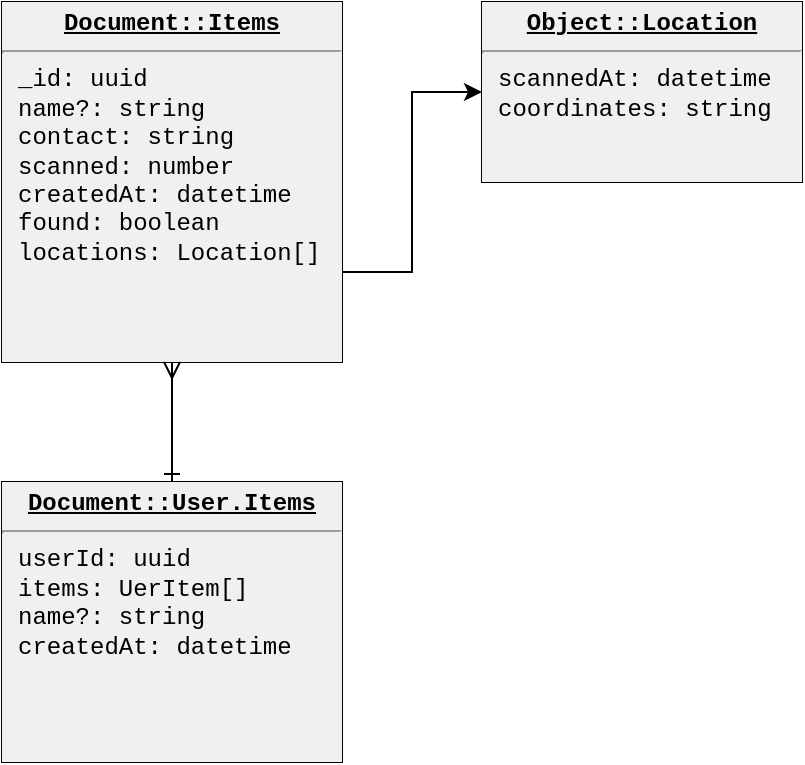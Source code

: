 <mxfile>
    <diagram name="Page-1" id="2ca16b54-16f6-2749-3443-fa8db7711227">
        <mxGraphModel dx="832" dy="696" grid="1" gridSize="10" guides="1" tooltips="1" connect="1" arrows="1" fold="1" page="1" pageScale="1" pageWidth="1100" pageHeight="850" background="none" math="0" shadow="0">
            <root>
                <mxCell id="0"/>
                <mxCell id="1" parent="0"/>
                <mxCell id="fCAyC6eICyOKbPYqp32g-8" value="&lt;p style=&quot;margin:0px;margin-top:4px;text-align:center;text-decoration:underline;&quot;&gt;&lt;b&gt;Object::Location&lt;/b&gt;&lt;/p&gt;&lt;hr&gt;&lt;p style=&quot;margin:0px;margin-left:8px;&quot;&gt;scannedAt: datetime&lt;br&gt;coordinates: string&lt;/p&gt;" style="verticalAlign=top;align=left;overflow=fill;fontSize=12;fontFamily=Courier New;html=1;fontColor=#000000;fillColor=default;labelBackgroundColor=#F0F0F0;" parent="1" vertex="1">
                    <mxGeometry x="320" y="80" width="160" height="90" as="geometry"/>
                </mxCell>
                <mxCell id="fCAyC6eICyOKbPYqp32g-14" style="edgeStyle=orthogonalEdgeStyle;rounded=0;orthogonalLoop=1;jettySize=auto;html=1;exitX=1;exitY=0.75;exitDx=0;exitDy=0;fontFamily=Courier New;fontSize=12;fontColor=#000000;" parent="1" source="fCAyC6eICyOKbPYqp32g-11" target="fCAyC6eICyOKbPYqp32g-8" edge="1">
                    <mxGeometry relative="1" as="geometry"/>
                </mxCell>
                <mxCell id="fCAyC6eICyOKbPYqp32g-11" value="&lt;p style=&quot;margin:0px;margin-top:4px;text-align:center;text-decoration:underline;&quot;&gt;&lt;b&gt;Document::Items&lt;/b&gt;&lt;/p&gt;&lt;hr&gt;&lt;p style=&quot;margin:0px;margin-left:8px;&quot;&gt;_id: uuid&lt;br&gt;&lt;/p&gt;&lt;p style=&quot;margin:0px;margin-left:8px;&quot;&gt;name?: string&lt;/p&gt;&lt;p style=&quot;margin:0px;margin-left:8px;&quot;&gt;contact: string&lt;/p&gt;&lt;p style=&quot;margin:0px;margin-left:8px;&quot;&gt;scanned: number&lt;/p&gt;&lt;p style=&quot;margin:0px;margin-left:8px;&quot;&gt;createdAt: datetime&lt;/p&gt;&lt;p style=&quot;margin:0px;margin-left:8px;&quot;&gt;found: boolean&lt;/p&gt;&lt;p style=&quot;margin:0px;margin-left:8px;&quot;&gt;locations: Location[]&lt;/p&gt;" style="verticalAlign=top;align=left;overflow=fill;fontSize=12;fontFamily=Courier New;html=1;labelBackgroundColor=#F0F0F0;fontColor=#000000;fillColor=default;" parent="1" vertex="1">
                    <mxGeometry x="80" y="80" width="170" height="180" as="geometry"/>
                </mxCell>
                <mxCell id="fCAyC6eICyOKbPYqp32g-18" style="edgeStyle=orthogonalEdgeStyle;rounded=0;orthogonalLoop=1;jettySize=auto;html=1;exitX=0.5;exitY=0;exitDx=0;exitDy=0;entryX=0.5;entryY=1;entryDx=0;entryDy=0;fontFamily=Courier New;fontSize=12;fontColor=#000000;startArrow=ERone;startFill=0;endArrow=ERmany;endFill=0;" parent="1" source="fCAyC6eICyOKbPYqp32g-16" target="fCAyC6eICyOKbPYqp32g-11" edge="1">
                    <mxGeometry relative="1" as="geometry"/>
                </mxCell>
                <mxCell id="fCAyC6eICyOKbPYqp32g-16" value="&lt;p style=&quot;margin: 0px ; margin-top: 4px ; text-align: center ; text-decoration: underline&quot;&gt;&lt;b&gt;Document::User.Items&lt;/b&gt;&lt;/p&gt;&lt;hr&gt;&lt;p style=&quot;margin: 0px ; margin-left: 8px&quot;&gt;userId: uuid&lt;br&gt;items: UerItem[]&lt;/p&gt;&lt;p style=&quot;margin: 0px ; margin-left: 8px&quot;&gt;name?: string&lt;/p&gt;&lt;p style=&quot;margin: 0px ; margin-left: 8px&quot;&gt;createdAt: datetime&lt;/p&gt;&lt;p style=&quot;margin: 0px ; margin-left: 8px&quot;&gt;&lt;br&gt;&lt;/p&gt;" style="verticalAlign=top;align=left;overflow=fill;fontSize=12;fontFamily=Courier New;html=1;fontColor=#000000;fillColor=default;labelBackgroundColor=#F0F0F0;" parent="1" vertex="1">
                    <mxGeometry x="80" y="320" width="170" height="140" as="geometry"/>
                </mxCell>
            </root>
        </mxGraphModel>
    </diagram>
</mxfile>